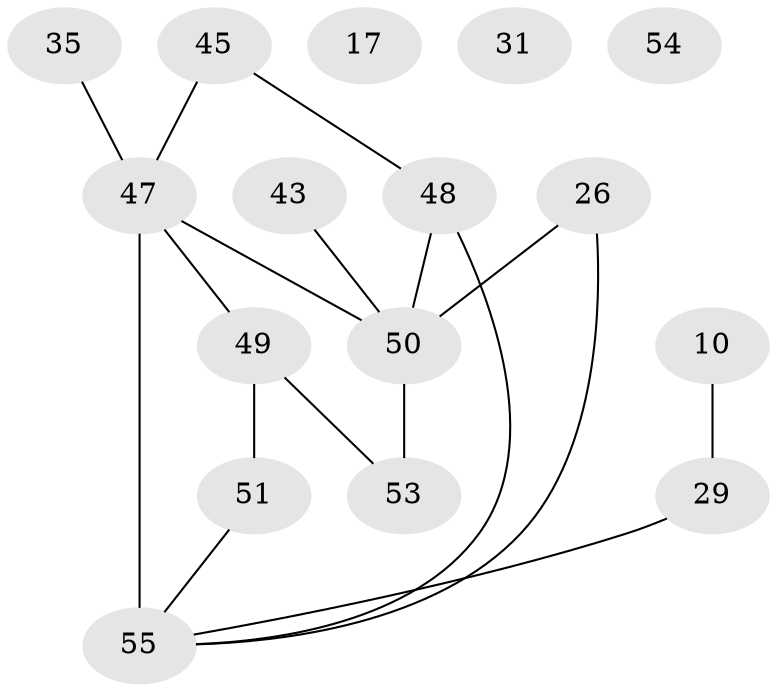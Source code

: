 // original degree distribution, {4: 0.16363636363636364, 1: 0.18181818181818182, 3: 0.32727272727272727, 2: 0.16363636363636364, 5: 0.10909090909090909, 0: 0.05454545454545454}
// Generated by graph-tools (version 1.1) at 2025/42/03/04/25 21:42:41]
// undirected, 16 vertices, 17 edges
graph export_dot {
graph [start="1"]
  node [color=gray90,style=filled];
  10;
  17;
  26;
  29;
  31;
  35 [super="+8"];
  43;
  45 [super="+24"];
  47 [super="+19+37+46"];
  48 [super="+12+14"];
  49 [super="+38+39"];
  50 [super="+27+36"];
  51;
  53 [super="+23+44+40"];
  54;
  55 [super="+9+41+52"];
  10 -- 29;
  26 -- 55;
  26 -- 50;
  29 -- 55 [weight=3];
  35 -- 47;
  43 -- 50;
  45 -- 48;
  45 -- 47 [weight=2];
  47 -- 55 [weight=9];
  47 -- 50 [weight=2];
  47 -- 49;
  48 -- 50 [weight=3];
  48 -- 55 [weight=2];
  49 -- 51 [weight=2];
  49 -- 53;
  50 -- 53 [weight=3];
  51 -- 55;
}
